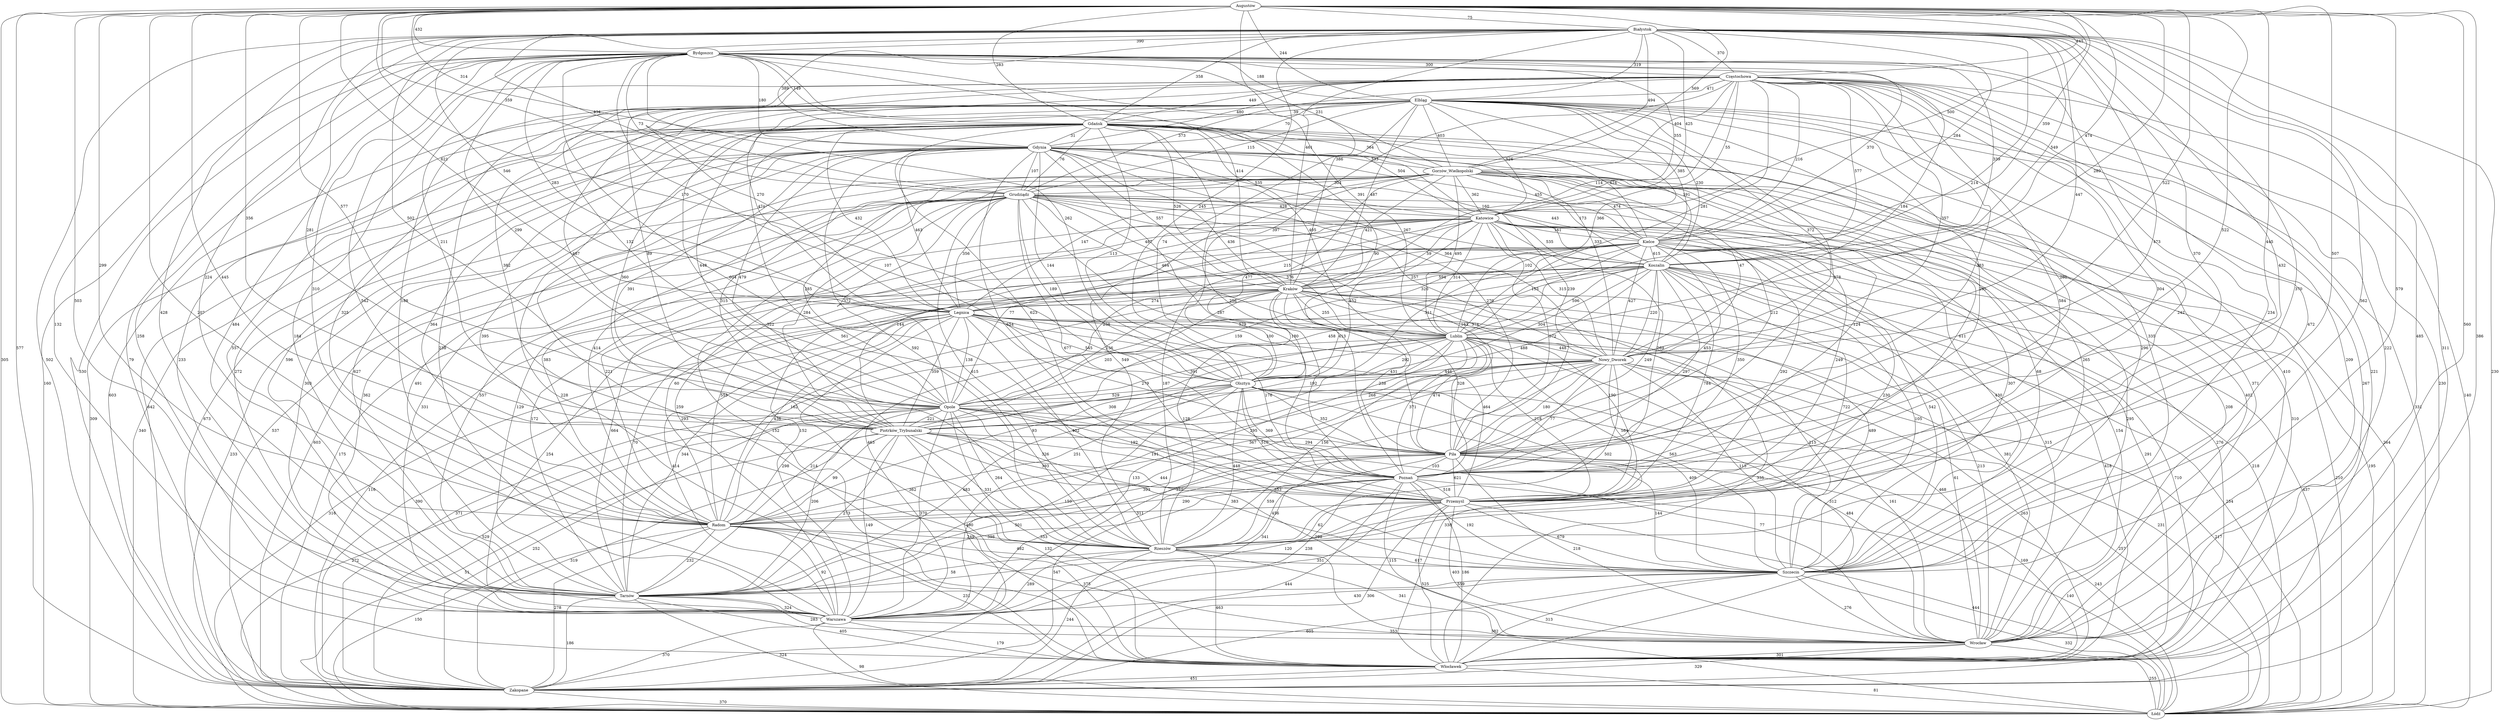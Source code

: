 graph G {
overlap=false;
splines=true;
Augustów [pos="23,53.84!"];
Białystok [pos="23.16,53.14!"];
Bydgoszcz [pos="18.01,53.12!"];
Częstochowa [pos="19.13,50.81!"];
Elbląg [pos="19.4,54.18!"];
Gdańsk [pos="18.64,54.36!"];
Gdynia [pos="18.53,54.52!"];
Gorzów_Wielkopolski [pos="15.23,52.74!"];
Grudziądz [pos="18.75,53.49!"];
Katowice [pos="19.02,50.26!"];
Kielce [pos="20.65,50.89!"];
Koszalin [pos="16.18,54.19!"];
Kraków [pos="19.96,50.06!"];
Legnica [pos="16.16,51.21!"];
Lublin [pos="22.57,51.24!"];
Nowy_Dworek [pos="15.517,52.335!"];
Olsztyn [pos="20.49,53.78!"];
Opole [pos="17.94,50.68!"];
Piotrków_Trybunalski [pos="19.7,51.41!"];
Piła [pos="16.74,53.15!"];
Poznań [pos="16.9,52.4!"];
Przemyśl [pos="22.78,49.79!"];
Radom [pos="21.16,51.4!"];
Rzeszów [pos="22,50.05!"];
Szczecin [pos="14.53,53.43!"];
Tarnów [pos="20.99,50.01!"];
Warszawa [pos="21.02,52.26!"];
Wrocław [pos="17.03,51.11!"];
Włocławek [pos="19.06,52.66!"];
Zakopane [pos="19.96,49.29!"];
Łódź [pos="19.46,51.77!"];
Augustów -- Białystok [label="75"];
Augustów -- Bydgoszcz [label="432"];
Augustów -- Częstochowa [label="445"];
Augustów -- Elbląg [label="244"];
Augustów -- Gdańsk [label="283"];
Augustów -- Gdynia [label="314"];
Augustów -- Gorzów_Wielkopolski [label="569"];
Augustów -- Grudziądz [label="359"];
Augustów -- Katowice [label="500"];
Augustów -- Kielce [label="359"];
Augustów -- Koszalin [label="474"];
Augustów -- Kraków [label="461"];
Augustów -- Legnica [label="621"];
Augustów -- Lublin [label="289"];
Augustów -- Nowy_Dworek [label="522"];
Augustów -- Olsztyn [label="170"];
Augustów -- Opole [label="577"];
Augustów -- Piotrków_Trybunalski [label="356"];
Augustów -- Piła [label="522"];
Augustów -- Poznań [label="445"];
Augustów -- Przemyśl [label="507"];
Augustów -- Radom [label="299"];
Augustów -- Rzeszów [label="445"];
Augustów -- Szczecin [label="579"];
Augustów -- Tarnów [label="503"];
Augustów -- Warszawa [label="207"];
Augustów -- Wrocław [label="560"];
Augustów -- Włocławek [label="386"];
Augustów -- Zakopane [label="577"];
Augustów -- Łódź [label="305"];
Białystok -- Bydgoszcz [label="390"];
Białystok -- Częstochowa [label="370"];
Białystok -- Elbląg [label="319"];
Białystok -- Gdańsk [label="358"];
Białystok -- Gdynia [label="389"];
Białystok -- Gorzów_Wielkopolski [label="494"];
Białystok -- Grudziądz [label="434"];
Białystok -- Katowice [label="425"];
Białystok -- Kielce [label="284"];
Białystok -- Koszalin [label="549"];
Białystok -- Kraków [label="386"];
Białystok -- Legnica [label="546"];
Białystok -- Lublin [label="214"];
Białystok -- Nowy_Dworek [label="447"];
Białystok -- Olsztyn [label="245"];
Białystok -- Opole [label="502"];
Białystok -- Piotrków_Trybunalski [label="281"];
Białystok -- Piła [label="473"];
Białystok -- Poznań [label="370"];
Białystok -- Przemyśl [label="432"];
Białystok -- Radom [label="224"];
Białystok -- Rzeszów [label="370"];
Białystok -- Szczecin [label="562"];
Białystok -- Tarnów [label="428"];
Białystok -- Warszawa [label="132"];
Białystok -- Wrocław [label="485"];
Białystok -- Włocławek [label="311"];
Białystok -- Zakopane [label="502"];
Białystok -- Łódź [label="230"];
Bydgoszcz -- Częstochowa [label="300"];
Bydgoszcz -- Elbląg [label="188"];
Bydgoszcz -- Gdańsk [label="149"];
Bydgoszcz -- Gdynia [label="180"];
Bydgoszcz -- Gorzów_Wielkopolski [label="231"];
Bydgoszcz -- Grudziądz [label="73"];
Bydgoszcz -- Katowice [label="355"];
Bydgoszcz -- Kielce [label="370"];
Bydgoszcz -- Koszalin [label="339"];
Bydgoszcz -- Kraków [label="414"];
Bydgoszcz -- Legnica [label="283"];
Bydgoszcz -- Lublin [label="391"];
Bydgoszcz -- Nowy_Dworek [label="184"];
Bydgoszcz -- Olsztyn [label="262"];
Bydgoszcz -- Opole [label="299"];
Bydgoszcz -- Piotrków_Trybunalski [label="211"];
Bydgoszcz -- Piła [label="90"];
Bydgoszcz -- Poznań [label="107"];
Bydgoszcz -- Przemyśl [label="604"];
Bydgoszcz -- Radom [label="310"];
Bydgoszcz -- Rzeszów [label="542"];
Bydgoszcz -- Szczecin [label="234"];
Bydgoszcz -- Tarnów [label="484"];
Bydgoszcz -- Warszawa [label="258"];
Bydgoszcz -- Wrocław [label="222"];
Bydgoszcz -- Włocławek [label="79"];
Bydgoszcz -- Zakopane [label="530"];
Bydgoszcz -- Łódź [label="160"];
Częstochowa -- Elbląg [label="471"];
Częstochowa -- Gdańsk [label="449"];
Częstochowa -- Gdynia [label="480"];
Częstochowa -- Gorzów_Wielkopolski [label="404"];
Częstochowa -- Grudziądz [label="373"];
Częstochowa -- Katowice [label="55"];
Częstochowa -- Kielce [label="216"];
Częstochowa -- Koszalin [label="577"];
Częstochowa -- Kraków [label="114"];
Częstochowa -- Legnica [label="270"];
Częstochowa -- Lublin [label="281"];
Częstochowa -- Nowy_Dworek [label="357"];
Częstochowa -- Olsztyn [label="397"];
Częstochowa -- Opole [label="132"];
Częstochowa -- Piotrków_Trybunalski [label="89"];
Częstochowa -- Piła [label="383"];
Częstochowa -- Poznań [label="280"];
Częstochowa -- Przemyśl [label="304"];
Częstochowa -- Radom [label="188"];
Częstochowa -- Rzeszów [label="242"];
Częstochowa -- Szczecin [label="472"];
Częstochowa -- Tarnów [label="184"];
Częstochowa -- Warszawa [label="238"];
Częstochowa -- Wrocław [label="209"];
Częstochowa -- Włocławek [label="221"];
Częstochowa -- Zakopane [label="230"];
Częstochowa -- Łódź [label="140"];
Elbląg -- Gdańsk [label="39"];
Elbląg -- Gdynia [label="70"];
Elbląg -- Gorzów_Wielkopolski [label="403"];
Elbląg -- Grudziądz [label="115"];
Elbląg -- Katowice [label="526"];
Elbląg -- Kielce [label="385"];
Elbląg -- Koszalin [label="230"];
Elbląg -- Kraków [label="487"];
Elbląg -- Legnica [label="471"];
Elbląg -- Lublin [label="366"];
Elbląg -- Nowy_Dworek [label="372"];
Elbląg -- Olsztyn [label="74"];
Elbląg -- Opole [label="487"];
Elbląg -- Piotrków_Trybunalski [label="382"];
Elbląg -- Piła [label="278"];
Elbląg -- Poznań [label="295"];
Elbląg -- Przemyśl [label="584"];
Elbląg -- Radom [label="325"];
Elbląg -- Rzeszów [label="522"];
Elbląg -- Szczecin [label="335"];
Elbląg -- Tarnów [label="557"];
Elbląg -- Warszawa [label="233"];
Elbląg -- Wrocław [label="410"];
Elbląg -- Włocławek [label="267"];
Elbląg -- Zakopane [label="603"];
Elbląg -- Łódź [label="331"];
Gdańsk -- Gdynia [label="31"];
Gdańsk -- Gorzów_Wielkopolski [label="364"];
Gdańsk -- Grudziądz [label="76"];
Gdańsk -- Katowice [label="504"];
Gdańsk -- Kielce [label="424"];
Gdańsk -- Koszalin [label="191"];
Gdańsk -- Kraków [label="526"];
Gdańsk -- Legnica [label="432"];
Gdańsk -- Lublin [label="405"];
Gdańsk -- Nowy_Dworek [label="333"];
Gdańsk -- Olsztyn [label="113"];
Gdańsk -- Opole [label="448"];
Gdańsk -- Piotrków_Trybunalski [label="360"];
Gdańsk -- Piła [label="239"];
Gdańsk -- Poznań [label="256"];
Gdańsk -- Przemyśl [label="623"];
Gdańsk -- Radom [label="364"];
Gdańsk -- Rzeszów [label="561"];
Gdańsk -- Szczecin [label="296"];
Gdańsk -- Tarnów [label="596"];
Gdańsk -- Warszawa [label="272"];
Gdańsk -- Wrocław [label="371"];
Gdańsk -- Włocławek [label="228"];
Gdańsk -- Zakopane [label="642"];
Gdańsk -- Łódź [label="309"];
Gdynia -- Gorzów_Wielkopolski [label="333"];
Gdynia -- Grudziądz [label="107"];
Gdynia -- Katowice [label="535"];
Gdynia -- Kielce [label="455"];
Gdynia -- Koszalin [label="160"];
Gdynia -- Kraków [label="557"];
Gdynia -- Legnica [label="463"];
Gdynia -- Lublin [label="436"];
Gdynia -- Nowy_Dworek [label="364"];
Gdynia -- Olsztyn [label="144"];
Gdynia -- Opole [label="479"];
Gdynia -- Piotrków_Trybunalski [label="391"];
Gdynia -- Piła [label="270"];
Gdynia -- Poznań [label="287"];
Gdynia -- Przemyśl [label="654"];
Gdynia -- Radom [label="395"];
Gdynia -- Rzeszów [label="592"];
Gdynia -- Szczecin [label="265"];
Gdynia -- Tarnów [label="627"];
Gdynia -- Warszawa [label="303"];
Gdynia -- Wrocław [label="402"];
Gdynia -- Włocławek [label="259"];
Gdynia -- Zakopane [label="673"];
Gdynia -- Łódź [label="340"];
Gorzów_Wielkopolski -- Grudziądz [label="304"];
Gorzów_Wielkopolski -- Katowice [label="362"];
Gorzów_Wielkopolski -- Kielce [label="474"];
Gorzów_Wielkopolski -- Koszalin [label="173"];
Gorzów_Wielkopolski -- Kraków [label="421"];
Gorzów_Wielkopolski -- Legnica [label="147"];
Gorzów_Wielkopolski -- Lublin [label="495"];
Gorzów_Wielkopolski -- Nowy_Dworek [label="47"];
Gorzów_Wielkopolski -- Olsztyn [label="477"];
Gorzów_Wielkopolski -- Opole [label="285"];
Gorzów_Wielkopolski -- Piotrków_Trybunalski [label="315"];
Gorzów_Wielkopolski -- Piła [label="212"];
Gorzów_Wielkopolski -- Poznań [label="124"];
Gorzów_Wielkopolski -- Przemyśl [label="611"];
Gorzów_Wielkopolski -- Radom [label="414"];
Gorzów_Wielkopolski -- Rzeszów [label="549"];
Gorzów_Wielkopolski -- Szczecin [label="68"];
Gorzów_Wielkopolski -- Tarnów [label="491"];
Gorzów_Wielkopolski -- Warszawa [label="362"];
Gorzów_Wielkopolski -- Wrocław [label="208"];
Gorzów_Wielkopolski -- Włocławek [label="310"];
Gorzów_Wielkopolski -- Zakopane [label="537"];
Gorzów_Wielkopolski -- Łódź [label="264"];
Grudziądz -- Katowice [label="428"];
Grudziądz -- Kielce [label="443"];
Grudziądz -- Koszalin [label="267"];
Grudziądz -- Kraków [label="487"];
Grudziądz -- Legnica [label="356"];
Grudziądz -- Lublin [label="464"];
Grudziądz -- Nowy_Dworek [label="257"];
Grudziądz -- Olsztyn [label="189"];
Grudziądz -- Opole [label="372"];
Grudziądz -- Piotrków_Trybunalski [label="284"];
Grudziądz -- Piła [label="163"];
Grudziądz -- Poznań [label="180"];
Grudziądz -- Przemyśl [label="677"];
Grudziądz -- Radom [label="383"];
Grudziądz -- Rzeszów [label="615"];
Grudziądz -- Szczecin [label="307"];
Grudziądz -- Tarnów [label="557"];
Grudziądz -- Warszawa [label="331"];
Grudziądz -- Wrocław [label="295"];
Grudziądz -- Włocławek [label="152"];
Grudziądz -- Zakopane [label="603"];
Grudziądz -- Łódź [label="233"];
Katowice -- Kielce [label="161"];
Katowice -- Koszalin [label="535"];
Katowice -- Kraków [label="59"];
Katowice -- Legnica [label="215"];
Katowice -- Lublin [label="314"];
Katowice -- Nowy_Dworek [label="315"];
Katowice -- Olsztyn [label="452"];
Katowice -- Opole [label="77"];
Katowice -- Piotrków_Trybunalski [label="144"];
Katowice -- Piła [label="372"];
Katowice -- Poznań [label="269"];
Katowice -- Przemyśl [label="249"];
Katowice -- Radom [label="221"];
Katowice -- Rzeszów [label="187"];
Katowice -- Szczecin [label="430"];
Katowice -- Tarnów [label="129"];
Katowice -- Warszawa [label="293"];
Katowice -- Wrocław [label="154"];
Katowice -- Włocławek [label="276"];
Katowice -- Zakopane [label="175"];
Katowice -- Łódź [label="195"];
Kielce -- Koszalin [label="615"];
Kielce -- Kraków [label="102"];
Kielce -- Legnica [label="376"];
Kielce -- Lublin [label="153"];
Kielce -- Nowy_Dworek [label="427"];
Kielce -- Olsztyn [label="311"];
Kielce -- Opole [label="238"];
Kielce -- Piotrków_Trybunalski [label="159"];
Kielce -- Piła [label="453"];
Kielce -- Poznań [label="350"];
Kielce -- Przemyśl [label="292"];
Kielce -- Radom [label="60"];
Kielce -- Rzeszów [label="230"];
Kielce -- Szczecin [label="542"];
Kielce -- Tarnów [label="172"];
Kielce -- Warszawa [label="152"];
Kielce -- Wrocław [label="315"];
Kielce -- Włocławek [label="291"];
Kielce -- Zakopane [label="218"];
Kielce -- Łódź [label="210"];
Koszalin -- Kraków [label="594"];
Koszalin -- Legnica [label="320"];
Koszalin -- Lublin [label="596"];
Koszalin -- Nowy_Dworek [label="220"];
Koszalin -- Olsztyn [label="304"];
Koszalin -- Opole [label="458"];
Koszalin -- Piotrków_Trybunalski [label="488"];
Koszalin -- Piła [label="249"];
Koszalin -- Poznań [label="297"];
Koszalin -- Przemyśl [label="784"];
Koszalin -- Radom [label="555"];
Koszalin -- Rzeszów [label="722"];
Koszalin -- Szczecin [label="105"];
Koszalin -- Tarnów [label="664"];
Koszalin -- Warszawa [label="463"];
Koszalin -- Wrocław [label="381"];
Koszalin -- Włocławek [label="418"];
Koszalin -- Zakopane [label="710"];
Koszalin -- Łódź [label="437"];
Kraków -- Legnica [label="274"];
Kraków -- Lublin [label="255"];
Kraków -- Nowy_Dworek [label="374"];
Kraków -- Olsztyn [label="413"];
Kraków -- Opole [label="136"];
Kraków -- Piotrków_Trybunalski [label="203"];
Kraków -- Piła [label="431"];
Kraków -- Poznań [label="328"];
Kraków -- Przemyśl [label="190"];
Kraków -- Radom [label="162"];
Kraków -- Rzeszów [label="128"];
Kraków -- Szczecin [label="489"];
Kraków -- Tarnów [label="70"];
Kraków -- Warszawa [label="254"];
Kraków -- Wrocław [label="213"];
Kraków -- Włocławek [label="335"];
Kraków -- Zakopane [label="116"];
Kraków -- Łódź [label="254"];
Legnica -- Lublin [label="529"];
Legnica -- Nowy_Dworek [label="100"];
Legnica -- Olsztyn [label="545"];
Legnica -- Opole [label="138"];
Legnica -- Piotrków_Trybunalski [label="359"];
Legnica -- Piła [label="279"];
Legnica -- Poznań [label="176"];
Legnica -- Przemyśl [label="464"];
Legnica -- Radom [label="436"];
Legnica -- Rzeszów [label="402"];
Legnica -- Szczecin [label="215"];
Legnica -- Tarnów [label="344"];
Legnica -- Warszawa [label="414"];
Legnica -- Wrocław [label="61"];
Legnica -- Włocławek [label="362"];
Legnica -- Zakopane [label="390"];
Legnica -- Łódź [label="316"];
Lublin -- Nowy_Dworek [label="448"];
Lublin -- Olsztyn [label="292"];
Lublin -- Opole [label="391"];
Lublin -- Piotrków_Trybunalski [label="192"];
Lublin -- Piła [label="474"];
Lublin -- Poznań [label="371"];
Lublin -- Przemyśl [label="218"];
Lublin -- Radom [label="93"];
Lublin -- Rzeszów [label="156"];
Lublin -- Szczecin [label="563"];
Lublin -- Tarnów [label="214"];
Lublin -- Warszawa [label="133"];
Lublin -- Wrocław [label="468"];
Lublin -- Włocławek [label="312"];
Lublin -- Zakopane [label="371"];
Lublin -- Łódź [label="231"];
Nowy_Dworek -- Olsztyn [label="446"];
Nowy_Dworek -- Opole [label="238"];
Nowy_Dworek -- Piotrków_Trybunalski [label="268"];
Nowy_Dworek -- Piła [label="180"];
Nowy_Dworek -- Poznań [label="77"];
Nowy_Dworek -- Przemyśl [label="564"];
Nowy_Dworek -- Radom [label="367"];
Nowy_Dworek -- Rzeszów [label="502"];
Nowy_Dworek -- Szczecin [label="115"];
Nowy_Dworek -- Tarnów [label="444"];
Nowy_Dworek -- Warszawa [label="315"];
Nowy_Dworek -- Wrocław [label="161"];
Nowy_Dworek -- Włocławek [label="263"];
Nowy_Dworek -- Zakopane [label="490"];
Nowy_Dworek -- Łódź [label="217"];
Olsztyn -- Opole [label="529"];
Olsztyn -- Piotrków_Trybunalski [label="308"];
Olsztyn -- Piła [label="352"];
Olsztyn -- Poznań [label="369"];
Olsztyn -- Przemyśl [label="510"];
Olsztyn -- Radom [label="251"];
Olsztyn -- Rzeszów [label="448"];
Olsztyn -- Szczecin [label="409"];
Olsztyn -- Tarnów [label="483"];
Olsztyn -- Warszawa [label="159"];
Olsztyn -- Wrocław [label="484"];
Olsztyn -- Włocławek [label="338"];
Olsztyn -- Zakopane [label="529"];
Olsztyn -- Łódź [label="257"];
Opole -- Piotrków_Trybunalski [label="221"];
Opole -- Piła [label="295"];
Opole -- Poznań [label="192"];
Opole -- Przemyśl [label="326"];
Opole -- Radom [label="298"];
Opole -- Rzeszów [label="264"];
Opole -- Szczecin [label="353"];
Opole -- Tarnów [label="206"];
Opole -- Warszawa [label="370"];
Opole -- Wrocław [label="77"];
Opole -- Włocławek [label="353"];
Opole -- Zakopane [label="252"];
Opole -- Łódź [label="272"];
Piotrków_Trybunalski -- Piła [label="294"];
Piotrków_Trybunalski -- Poznań [label="191"];
Piotrków_Trybunalski -- Przemyśl [label="393"];
Piotrków_Trybunalski -- Radom [label="99"];
Piotrków_Trybunalski -- Rzeszów [label="331"];
Piotrków_Trybunalski -- Szczecin [label="383"];
Piotrków_Trybunalski -- Tarnów [label="273"];
Piotrków_Trybunalski -- Warszawa [label="149"];
Piotrków_Trybunalski -- Wrocław [label="298"];
Piotrków_Trybunalski -- Włocławek [label="132"];
Piotrków_Trybunalski -- Zakopane [label="319"];
Piotrków_Trybunalski -- Łódź [label="51"];
Piła -- Poznań [label="103"];
Piła -- Przemyśl [label="621"];
Piła -- Radom [label="393"];
Piła -- Rzeszów [label="559"];
Piła -- Szczecin [label="144"];
Piła -- Tarnów [label="501"];
Piła -- Warszawa [label="341"];
Piła -- Wrocław [label="218"];
Piła -- Włocławek [label="169"];
Piła -- Zakopane [label="547"];
Piła -- Łódź [label="243"];
Poznań -- Przemyśl [label="518"];
Poznań -- Radom [label="290"];
Poznań -- Rzeszów [label="456"];
Poznań -- Szczecin [label="192"];
Poznań -- Tarnów [label="398"];
Poznań -- Warszawa [label="238"];
Poznań -- Wrocław [label="115"];
Poznań -- Włocławek [label="186"];
Poznań -- Zakopane [label="444"];
Poznań -- Łódź [label="140"];
Przemyśl -- Radom [label="311"];
Przemyśl -- Rzeszów [label="62"];
Przemyśl -- Szczecin [label="679"];
Przemyśl -- Tarnów [label="120"];
Przemyśl -- Warszawa [label="351"];
Przemyśl -- Wrocław [label="403"];
Przemyśl -- Włocławek [label="525"];
Przemyśl -- Zakopane [label="306"];
Przemyśl -- Łódź [label="444"];
Radom -- Rzeszów [label="249"];
Radom -- Szczecin [label="482"];
Radom -- Tarnów [label="232"];
Radom -- Warszawa [label="92"];
Radom -- Wrocław [label="375"];
Radom -- Włocławek [label="231"];
Radom -- Zakopane [label="278"];
Radom -- Łódź [label="150"];
Rzeszów -- Szczecin [label="617"];
Rzeszów -- Tarnów [label="58"];
Rzeszów -- Warszawa [label="289"];
Rzeszów -- Wrocław [label="341"];
Rzeszów -- Włocławek [label="463"];
Rzeszów -- Zakopane [label="244"];
Rzeszów -- Łódź [label="382"];
Szczecin -- Tarnów [label="559"];
Szczecin -- Warszawa [label="430"];
Szczecin -- Wrocław [label="276"];
Szczecin -- Włocławek [label="313"];
Szczecin -- Zakopane [label="605"];
Szczecin -- Łódź [label="332"];
Tarnów -- Warszawa [label="324"];
Tarnów -- Wrocław [label="283"];
Tarnów -- Włocławek [label="405"];
Tarnów -- Zakopane [label="186"];
Tarnów -- Łódź [label="324"];
Warszawa -- Wrocław [label="353"];
Warszawa -- Włocławek [label="179"];
Warszawa -- Zakopane [label="370"];
Warszawa -- Łódź [label="98"];
Wrocław -- Włocławek [label="301"];
Wrocław -- Zakopane [label="329"];
Wrocław -- Łódź [label="255"];
Włocławek -- Zakopane [label="451"];
Włocławek -- Łódź [label="81"];
Zakopane -- Łódź [label="370"];
}